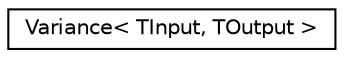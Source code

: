 digraph "Graphical Class Hierarchy"
{
 // LATEX_PDF_SIZE
  edge [fontname="Helvetica",fontsize="10",labelfontname="Helvetica",labelfontsize="10"];
  node [fontname="Helvetica",fontsize="10",shape=record];
  rankdir="LR";
  Node0 [label="Variance\< TInput, TOutput \>",height=0.2,width=0.4,color="black", fillcolor="white", style="filled",URL="$classitk_1_1Functor_1_1Variance.html",tooltip="Helper class for calculating variance of images which interfaces with NaryVarianceImageFilter."];
}
